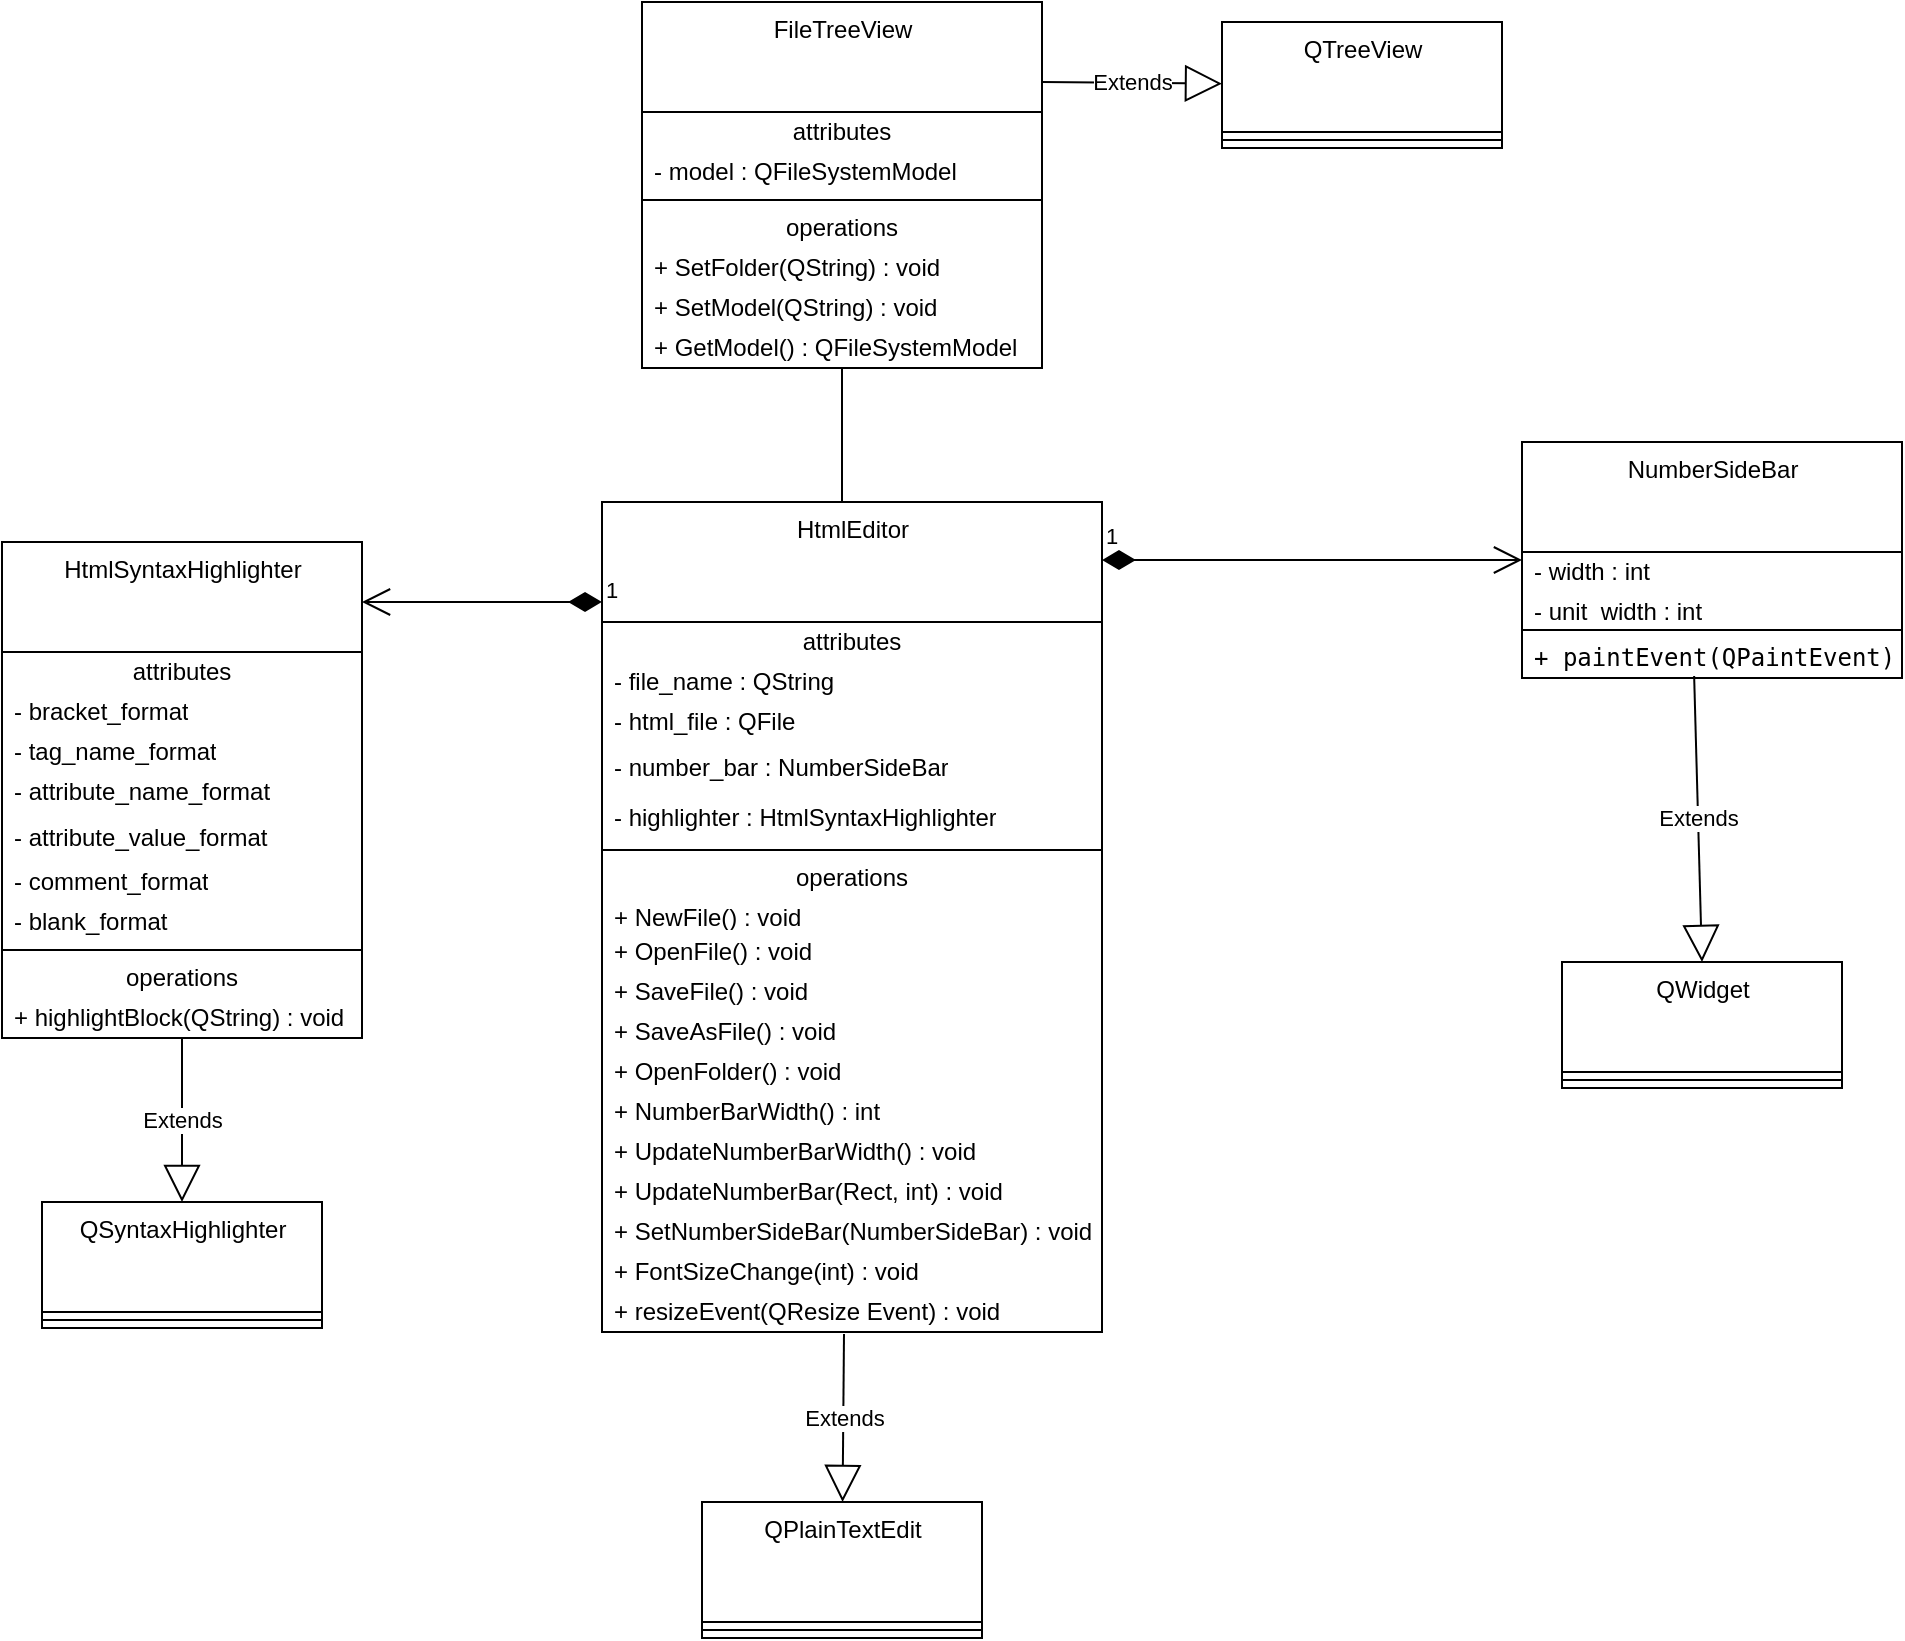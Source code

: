 <mxfile version="20.6.0" type="device"><diagram id="D8Za27Ml5eT2I-WkEJcY" name="Page-1"><mxGraphModel dx="1350" dy="773" grid="1" gridSize="10" guides="1" tooltips="1" connect="1" arrows="1" fold="1" page="1" pageScale="1" pageWidth="850" pageHeight="1100" math="0" shadow="0"><root><mxCell id="0"/><mxCell id="1" parent="0"/><mxCell id="ytPm1P14-zbfze__j9xA-15" value="HtmlEditor&lt;br&gt;" style="swimlane;fontStyle=0;align=center;verticalAlign=top;childLayout=stackLayout;horizontal=1;startSize=60;horizontalStack=0;resizeParent=1;resizeParentMax=0;resizeLast=0;collapsible=0;marginBottom=0;html=1;" vertex="1" parent="1"><mxGeometry x="390" y="320" width="250" height="415" as="geometry"/></mxCell><mxCell id="ytPm1P14-zbfze__j9xA-16" value="attributes" style="text;html=1;strokeColor=none;fillColor=none;align=center;verticalAlign=middle;spacingLeft=4;spacingRight=4;overflow=hidden;rotatable=0;points=[[0,0.5],[1,0.5]];portConstraint=eastwest;" vertex="1" parent="ytPm1P14-zbfze__j9xA-15"><mxGeometry y="60" width="250" height="20" as="geometry"/></mxCell><mxCell id="ytPm1P14-zbfze__j9xA-17" value="- file_name : QString&lt;span style=&quot;white-space: pre;&quot;&gt;&#9;&lt;/span&gt;" style="text;html=1;strokeColor=none;fillColor=none;align=left;verticalAlign=middle;spacingLeft=4;spacingRight=4;overflow=hidden;rotatable=0;points=[[0,0.5],[1,0.5]];portConstraint=eastwest;" vertex="1" parent="ytPm1P14-zbfze__j9xA-15"><mxGeometry y="80" width="250" height="20" as="geometry"/></mxCell><mxCell id="ytPm1P14-zbfze__j9xA-18" value="&lt;font color=&quot;#000000&quot;&gt;- html_file : QFile&lt;/font&gt;" style="text;html=1;strokeColor=none;fillColor=none;align=left;verticalAlign=middle;spacingLeft=4;spacingRight=4;overflow=hidden;rotatable=0;points=[[0,0.5],[1,0.5]];portConstraint=eastwest;fontColor=#808080;" vertex="1" parent="ytPm1P14-zbfze__j9xA-15"><mxGeometry y="100" width="250" height="20" as="geometry"/></mxCell><mxCell id="ytPm1P14-zbfze__j9xA-19" value="- number_bar : NumberSideBar" style="text;html=1;strokeColor=none;fillColor=none;align=left;verticalAlign=middle;spacingLeft=4;spacingRight=4;overflow=hidden;rotatable=0;points=[[0,0.5],[1,0.5]];portConstraint=eastwest;" vertex="1" parent="ytPm1P14-zbfze__j9xA-15"><mxGeometry y="120" width="250" height="25" as="geometry"/></mxCell><mxCell id="ytPm1P14-zbfze__j9xA-24" value="- highlighter : HtmlSyntaxHighlighter" style="text;html=1;strokeColor=none;fillColor=none;align=left;verticalAlign=middle;spacingLeft=4;spacingRight=4;overflow=hidden;rotatable=0;points=[[0,0.5],[1,0.5]];portConstraint=eastwest;" vertex="1" parent="ytPm1P14-zbfze__j9xA-15"><mxGeometry y="145" width="250" height="25" as="geometry"/></mxCell><mxCell id="ytPm1P14-zbfze__j9xA-20" value="" style="line;strokeWidth=1;fillColor=none;align=left;verticalAlign=middle;spacingTop=-1;spacingLeft=3;spacingRight=3;rotatable=0;labelPosition=right;points=[];portConstraint=eastwest;" vertex="1" parent="ytPm1P14-zbfze__j9xA-15"><mxGeometry y="170" width="250" height="8" as="geometry"/></mxCell><mxCell id="ytPm1P14-zbfze__j9xA-21" value="operations" style="text;html=1;strokeColor=none;fillColor=none;align=center;verticalAlign=middle;spacingLeft=4;spacingRight=4;overflow=hidden;rotatable=0;points=[[0,0.5],[1,0.5]];portConstraint=eastwest;" vertex="1" parent="ytPm1P14-zbfze__j9xA-15"><mxGeometry y="178" width="250" height="20" as="geometry"/></mxCell><mxCell id="ytPm1P14-zbfze__j9xA-22" value="+ NewFile() : void" style="text;html=1;strokeColor=none;fillColor=none;align=left;verticalAlign=middle;spacingLeft=4;spacingRight=4;overflow=hidden;rotatable=0;points=[[0,0.5],[1,0.5]];portConstraint=eastwest;" vertex="1" parent="ytPm1P14-zbfze__j9xA-15"><mxGeometry y="198" width="250" height="17" as="geometry"/></mxCell><mxCell id="ytPm1P14-zbfze__j9xA-28" value="+ OpenFile() : void" style="text;html=1;strokeColor=none;fillColor=none;align=left;verticalAlign=middle;spacingLeft=4;spacingRight=4;overflow=hidden;rotatable=0;points=[[0,0.5],[1,0.5]];portConstraint=eastwest;" vertex="1" parent="ytPm1P14-zbfze__j9xA-15"><mxGeometry y="215" width="250" height="20" as="geometry"/></mxCell><mxCell id="ytPm1P14-zbfze__j9xA-29" value="+ SaveFile() : void" style="text;html=1;strokeColor=none;fillColor=none;align=left;verticalAlign=middle;spacingLeft=4;spacingRight=4;overflow=hidden;rotatable=0;points=[[0,0.5],[1,0.5]];portConstraint=eastwest;" vertex="1" parent="ytPm1P14-zbfze__j9xA-15"><mxGeometry y="235" width="250" height="20" as="geometry"/></mxCell><mxCell id="ytPm1P14-zbfze__j9xA-30" value="+ SaveAsFile() : void" style="text;html=1;strokeColor=none;fillColor=none;align=left;verticalAlign=middle;spacingLeft=4;spacingRight=4;overflow=hidden;rotatable=0;points=[[0,0.5],[1,0.5]];portConstraint=eastwest;" vertex="1" parent="ytPm1P14-zbfze__j9xA-15"><mxGeometry y="255" width="250" height="20" as="geometry"/></mxCell><mxCell id="ytPm1P14-zbfze__j9xA-31" value="+ OpenFolder() : void" style="text;html=1;strokeColor=none;fillColor=none;align=left;verticalAlign=middle;spacingLeft=4;spacingRight=4;overflow=hidden;rotatable=0;points=[[0,0.5],[1,0.5]];portConstraint=eastwest;" vertex="1" parent="ytPm1P14-zbfze__j9xA-15"><mxGeometry y="275" width="250" height="20" as="geometry"/></mxCell><mxCell id="ytPm1P14-zbfze__j9xA-33" value="+ NumberBarWidth() : int" style="text;html=1;strokeColor=none;fillColor=none;align=left;verticalAlign=middle;spacingLeft=4;spacingRight=4;overflow=hidden;rotatable=0;points=[[0,0.5],[1,0.5]];portConstraint=eastwest;" vertex="1" parent="ytPm1P14-zbfze__j9xA-15"><mxGeometry y="295" width="250" height="20" as="geometry"/></mxCell><mxCell id="ytPm1P14-zbfze__j9xA-34" value="+ UpdateNumberBarWidth() : void" style="text;html=1;strokeColor=none;fillColor=none;align=left;verticalAlign=middle;spacingLeft=4;spacingRight=4;overflow=hidden;rotatable=0;points=[[0,0.5],[1,0.5]];portConstraint=eastwest;" vertex="1" parent="ytPm1P14-zbfze__j9xA-15"><mxGeometry y="315" width="250" height="20" as="geometry"/></mxCell><mxCell id="ytPm1P14-zbfze__j9xA-35" value="+ UpdateNumberBar(Rect, int) : void" style="text;html=1;strokeColor=none;fillColor=none;align=left;verticalAlign=middle;spacingLeft=4;spacingRight=4;overflow=hidden;rotatable=0;points=[[0,0.5],[1,0.5]];portConstraint=eastwest;" vertex="1" parent="ytPm1P14-zbfze__j9xA-15"><mxGeometry y="335" width="250" height="20" as="geometry"/></mxCell><mxCell id="ytPm1P14-zbfze__j9xA-36" value="+ SetNumberSideBar(NumberSideBar) : void" style="text;html=1;strokeColor=none;fillColor=none;align=left;verticalAlign=middle;spacingLeft=4;spacingRight=4;overflow=hidden;rotatable=0;points=[[0,0.5],[1,0.5]];portConstraint=eastwest;" vertex="1" parent="ytPm1P14-zbfze__j9xA-15"><mxGeometry y="355" width="250" height="20" as="geometry"/></mxCell><mxCell id="ytPm1P14-zbfze__j9xA-37" value="+ FontSizeChange(int) : void" style="text;html=1;strokeColor=none;fillColor=none;align=left;verticalAlign=middle;spacingLeft=4;spacingRight=4;overflow=hidden;rotatable=0;points=[[0,0.5],[1,0.5]];portConstraint=eastwest;" vertex="1" parent="ytPm1P14-zbfze__j9xA-15"><mxGeometry y="375" width="250" height="20" as="geometry"/></mxCell><mxCell id="ytPm1P14-zbfze__j9xA-47" value="+ resizeEvent(QResize Event) : void" style="text;html=1;strokeColor=none;fillColor=none;align=left;verticalAlign=middle;spacingLeft=4;spacingRight=4;overflow=hidden;rotatable=0;points=[[0,0.5],[1,0.5]];portConstraint=eastwest;" vertex="1" parent="ytPm1P14-zbfze__j9xA-15"><mxGeometry y="395" width="250" height="20" as="geometry"/></mxCell><mxCell id="ytPm1P14-zbfze__j9xA-39" value="NumberSideBar" style="swimlane;fontStyle=0;align=center;verticalAlign=top;childLayout=stackLayout;horizontal=1;startSize=55;horizontalStack=0;resizeParent=1;resizeParentMax=0;resizeLast=0;collapsible=0;marginBottom=0;html=1;fontColor=#000000;" vertex="1" parent="1"><mxGeometry x="850" y="290" width="190" height="118" as="geometry"/></mxCell><mxCell id="ytPm1P14-zbfze__j9xA-40" value="- width : int" style="text;html=1;strokeColor=none;fillColor=none;align=left;verticalAlign=middle;spacingLeft=4;spacingRight=4;overflow=hidden;rotatable=0;points=[[0,0.5],[1,0.5]];portConstraint=eastwest;fontColor=#000000;" vertex="1" parent="ytPm1P14-zbfze__j9xA-39"><mxGeometry y="55" width="190" height="20" as="geometry"/></mxCell><mxCell id="ytPm1P14-zbfze__j9xA-41" value="- unit_width : int" style="text;html=1;strokeColor=none;fillColor=none;align=left;verticalAlign=middle;spacingLeft=4;spacingRight=4;overflow=hidden;rotatable=0;points=[[0,0.5],[1,0.5]];portConstraint=eastwest;fontColor=#000000;" vertex="1" parent="ytPm1P14-zbfze__j9xA-39"><mxGeometry y="75" width="190" height="15" as="geometry"/></mxCell><mxCell id="ytPm1P14-zbfze__j9xA-44" value="" style="line;strokeWidth=1;fillColor=none;align=left;verticalAlign=middle;spacingTop=-1;spacingLeft=3;spacingRight=3;rotatable=0;labelPosition=right;points=[];portConstraint=eastwest;fontColor=#000000;" vertex="1" parent="ytPm1P14-zbfze__j9xA-39"><mxGeometry y="90" width="190" height="8" as="geometry"/></mxCell><mxCell id="ytPm1P14-zbfze__j9xA-46" value="&lt;code&gt;+ paintEvent(QPaintEvent)&lt;/code&gt;" style="text;html=1;strokeColor=none;fillColor=none;align=left;verticalAlign=middle;spacingLeft=4;spacingRight=4;overflow=hidden;rotatable=0;points=[[0,0.5],[1,0.5]];portConstraint=eastwest;fontColor=#000000;" vertex="1" parent="ytPm1P14-zbfze__j9xA-39"><mxGeometry y="98" width="190" height="20" as="geometry"/></mxCell><mxCell id="ytPm1P14-zbfze__j9xA-48" value="Extends" style="endArrow=block;endSize=16;endFill=0;html=1;rounded=0;fontColor=#000000;exitX=0.453;exitY=0.95;exitDx=0;exitDy=0;exitPerimeter=0;entryX=0.5;entryY=0;entryDx=0;entryDy=0;" edge="1" parent="1" source="ytPm1P14-zbfze__j9xA-46" target="ytPm1P14-zbfze__j9xA-65"><mxGeometry width="160" relative="1" as="geometry"><mxPoint x="865" y="470" as="sourcePoint"/><mxPoint x="938.055" y="480" as="targetPoint"/></mxGeometry></mxCell><mxCell id="ytPm1P14-zbfze__j9xA-57" value="QPlainTextEdit" style="swimlane;fontStyle=0;align=center;verticalAlign=top;childLayout=stackLayout;horizontal=1;startSize=60;horizontalStack=0;resizeParent=1;resizeParentMax=0;resizeLast=0;collapsible=0;marginBottom=0;html=1;fontColor=#000000;" vertex="1" parent="1"><mxGeometry x="440" y="820" width="140" height="68" as="geometry"/></mxCell><mxCell id="ytPm1P14-zbfze__j9xA-62" value="" style="line;strokeWidth=1;fillColor=none;align=left;verticalAlign=middle;spacingTop=-1;spacingLeft=3;spacingRight=3;rotatable=0;labelPosition=right;points=[];portConstraint=eastwest;fontColor=#000000;" vertex="1" parent="ytPm1P14-zbfze__j9xA-57"><mxGeometry y="60" width="140" height="8" as="geometry"/></mxCell><mxCell id="ytPm1P14-zbfze__j9xA-65" value="QWidget" style="swimlane;fontStyle=0;align=center;verticalAlign=top;childLayout=stackLayout;horizontal=1;startSize=55;horizontalStack=0;resizeParent=1;resizeParentMax=0;resizeLast=0;collapsible=0;marginBottom=0;html=1;fontColor=#000000;" vertex="1" parent="1"><mxGeometry x="870" y="550" width="140" height="63" as="geometry"/></mxCell><mxCell id="ytPm1P14-zbfze__j9xA-70" value="" style="line;strokeWidth=1;fillColor=none;align=left;verticalAlign=middle;spacingTop=-1;spacingLeft=3;spacingRight=3;rotatable=0;labelPosition=right;points=[];portConstraint=eastwest;fontColor=#000000;" vertex="1" parent="ytPm1P14-zbfze__j9xA-65"><mxGeometry y="55" width="140" height="8" as="geometry"/></mxCell><mxCell id="ytPm1P14-zbfze__j9xA-75" value="Extends" style="endArrow=block;endSize=16;endFill=0;html=1;rounded=0;fontColor=#000000;exitX=0.484;exitY=1.05;exitDx=0;exitDy=0;exitPerimeter=0;" edge="1" parent="1" source="ytPm1P14-zbfze__j9xA-47" target="ytPm1P14-zbfze__j9xA-57"><mxGeometry width="160" relative="1" as="geometry"><mxPoint x="195" y="760" as="sourcePoint"/><mxPoint x="355" y="760" as="targetPoint"/><Array as="points"/></mxGeometry></mxCell><mxCell id="ytPm1P14-zbfze__j9xA-76" value="HtmlSyntaxHighlighter" style="swimlane;fontStyle=0;align=center;verticalAlign=top;childLayout=stackLayout;horizontal=1;startSize=55;horizontalStack=0;resizeParent=1;resizeParentMax=0;resizeLast=0;collapsible=0;marginBottom=0;html=1;fontColor=#000000;" vertex="1" parent="1"><mxGeometry x="90" y="340" width="180" height="248" as="geometry"/></mxCell><mxCell id="ytPm1P14-zbfze__j9xA-77" value="attributes" style="text;html=1;strokeColor=none;fillColor=none;align=center;verticalAlign=middle;spacingLeft=4;spacingRight=4;overflow=hidden;rotatable=0;points=[[0,0.5],[1,0.5]];portConstraint=eastwest;fontColor=#000000;" vertex="1" parent="ytPm1P14-zbfze__j9xA-76"><mxGeometry y="55" width="180" height="20" as="geometry"/></mxCell><mxCell id="ytPm1P14-zbfze__j9xA-78" value="- bracket_format" style="text;html=1;strokeColor=none;fillColor=none;align=left;verticalAlign=middle;spacingLeft=4;spacingRight=4;overflow=hidden;rotatable=0;points=[[0,0.5],[1,0.5]];portConstraint=eastwest;fontColor=#000000;" vertex="1" parent="ytPm1P14-zbfze__j9xA-76"><mxGeometry y="75" width="180" height="20" as="geometry"/></mxCell><mxCell id="ytPm1P14-zbfze__j9xA-79" value="&lt;font color=&quot;#000000&quot;&gt;- tag_name_format&lt;/font&gt;" style="text;html=1;strokeColor=none;fillColor=none;align=left;verticalAlign=middle;spacingLeft=4;spacingRight=4;overflow=hidden;rotatable=0;points=[[0,0.5],[1,0.5]];portConstraint=eastwest;fontColor=#808080;" vertex="1" parent="ytPm1P14-zbfze__j9xA-76"><mxGeometry y="95" width="180" height="20" as="geometry"/></mxCell><mxCell id="ytPm1P14-zbfze__j9xA-80" value="- attribute_name_format" style="text;html=1;strokeColor=none;fillColor=none;align=left;verticalAlign=middle;spacingLeft=4;spacingRight=4;overflow=hidden;rotatable=0;points=[[0,0.5],[1,0.5]];portConstraint=eastwest;fontColor=#000000;" vertex="1" parent="ytPm1P14-zbfze__j9xA-76"><mxGeometry y="115" width="180" height="20" as="geometry"/></mxCell><mxCell id="ytPm1P14-zbfze__j9xA-84" value="- attribute_value_format" style="text;html=1;strokeColor=none;fillColor=none;align=left;verticalAlign=middle;spacingLeft=4;spacingRight=4;overflow=hidden;rotatable=0;points=[[0,0.5],[1,0.5]];portConstraint=eastwest;fontColor=#000000;" vertex="1" parent="ytPm1P14-zbfze__j9xA-76"><mxGeometry y="135" width="180" height="25" as="geometry"/></mxCell><mxCell id="ytPm1P14-zbfze__j9xA-85" value="- comment_format" style="text;html=1;strokeColor=none;fillColor=none;align=left;verticalAlign=middle;spacingLeft=4;spacingRight=4;overflow=hidden;rotatable=0;points=[[0,0.5],[1,0.5]];portConstraint=eastwest;fontColor=#000000;" vertex="1" parent="ytPm1P14-zbfze__j9xA-76"><mxGeometry y="160" width="180" height="20" as="geometry"/></mxCell><mxCell id="ytPm1P14-zbfze__j9xA-86" value="- blank_format" style="text;html=1;strokeColor=none;fillColor=none;align=left;verticalAlign=middle;spacingLeft=4;spacingRight=4;overflow=hidden;rotatable=0;points=[[0,0.5],[1,0.5]];portConstraint=eastwest;fontColor=#000000;" vertex="1" parent="ytPm1P14-zbfze__j9xA-76"><mxGeometry y="180" width="180" height="20" as="geometry"/></mxCell><mxCell id="ytPm1P14-zbfze__j9xA-81" value="" style="line;strokeWidth=1;fillColor=none;align=left;verticalAlign=middle;spacingTop=-1;spacingLeft=3;spacingRight=3;rotatable=0;labelPosition=right;points=[];portConstraint=eastwest;fontColor=#000000;" vertex="1" parent="ytPm1P14-zbfze__j9xA-76"><mxGeometry y="200" width="180" height="8" as="geometry"/></mxCell><mxCell id="ytPm1P14-zbfze__j9xA-82" value="operations" style="text;html=1;strokeColor=none;fillColor=none;align=center;verticalAlign=middle;spacingLeft=4;spacingRight=4;overflow=hidden;rotatable=0;points=[[0,0.5],[1,0.5]];portConstraint=eastwest;fontColor=#000000;" vertex="1" parent="ytPm1P14-zbfze__j9xA-76"><mxGeometry y="208" width="180" height="20" as="geometry"/></mxCell><mxCell id="ytPm1P14-zbfze__j9xA-83" value="+ highlightBlock(QString) : void" style="text;html=1;strokeColor=none;fillColor=none;align=left;verticalAlign=middle;spacingLeft=4;spacingRight=4;overflow=hidden;rotatable=0;points=[[0,0.5],[1,0.5]];portConstraint=eastwest;fontColor=#000000;" vertex="1" parent="ytPm1P14-zbfze__j9xA-76"><mxGeometry y="228" width="180" height="20" as="geometry"/></mxCell><mxCell id="ytPm1P14-zbfze__j9xA-89" value="Extends" style="endArrow=block;endSize=16;endFill=0;html=1;rounded=0;fontColor=#000000;" edge="1" parent="1" source="ytPm1P14-zbfze__j9xA-76" target="ytPm1P14-zbfze__j9xA-90"><mxGeometry width="160" relative="1" as="geometry"><mxPoint x="90" y="660" as="sourcePoint"/><mxPoint x="180" y="670" as="targetPoint"/></mxGeometry></mxCell><mxCell id="ytPm1P14-zbfze__j9xA-90" value="QSyntaxHighlighter" style="swimlane;fontStyle=0;align=center;verticalAlign=top;childLayout=stackLayout;horizontal=1;startSize=55;horizontalStack=0;resizeParent=1;resizeParentMax=0;resizeLast=0;collapsible=0;marginBottom=0;html=1;fontColor=#000000;" vertex="1" parent="1"><mxGeometry x="110" y="670" width="140" height="63" as="geometry"/></mxCell><mxCell id="ytPm1P14-zbfze__j9xA-95" value="" style="line;strokeWidth=1;fillColor=none;align=left;verticalAlign=middle;spacingTop=-1;spacingLeft=3;spacingRight=3;rotatable=0;labelPosition=right;points=[];portConstraint=eastwest;fontColor=#000000;" vertex="1" parent="ytPm1P14-zbfze__j9xA-90"><mxGeometry y="55" width="140" height="8" as="geometry"/></mxCell><mxCell id="ytPm1P14-zbfze__j9xA-98" value="1" style="endArrow=open;html=1;endSize=12;startArrow=diamondThin;startSize=14;startFill=1;edgeStyle=orthogonalEdgeStyle;align=left;verticalAlign=bottom;rounded=0;fontColor=#000000;" edge="1" parent="1" source="ytPm1P14-zbfze__j9xA-15" target="ytPm1P14-zbfze__j9xA-76"><mxGeometry x="-1" y="3" relative="1" as="geometry"><mxPoint x="230" y="660" as="sourcePoint"/><mxPoint x="390" y="660" as="targetPoint"/><Array as="points"><mxPoint x="320" y="370"/><mxPoint x="320" y="370"/></Array></mxGeometry></mxCell><mxCell id="ytPm1P14-zbfze__j9xA-99" value="1" style="endArrow=open;html=1;endSize=12;startArrow=diamondThin;startSize=14;startFill=1;edgeStyle=orthogonalEdgeStyle;align=left;verticalAlign=bottom;rounded=0;fontColor=#000000;" edge="1" parent="1" source="ytPm1P14-zbfze__j9xA-15" target="ytPm1P14-zbfze__j9xA-39"><mxGeometry x="-1" y="3" relative="1" as="geometry"><mxPoint x="670" y="348.5" as="sourcePoint"/><mxPoint x="830" y="348.5" as="targetPoint"/><Array as="points"><mxPoint x="700" y="349"/><mxPoint x="700" y="349"/></Array></mxGeometry></mxCell><mxCell id="ytPm1P14-zbfze__j9xA-100" value="FileTreeView" style="swimlane;fontStyle=0;align=center;verticalAlign=top;childLayout=stackLayout;horizontal=1;startSize=55;horizontalStack=0;resizeParent=1;resizeParentMax=0;resizeLast=0;collapsible=0;marginBottom=0;html=1;fontColor=#000000;" vertex="1" parent="1"><mxGeometry x="410" y="70" width="200" height="183" as="geometry"/></mxCell><mxCell id="ytPm1P14-zbfze__j9xA-101" value="attributes" style="text;html=1;strokeColor=none;fillColor=none;align=center;verticalAlign=middle;spacingLeft=4;spacingRight=4;overflow=hidden;rotatable=0;points=[[0,0.5],[1,0.5]];portConstraint=eastwest;fontColor=#000000;" vertex="1" parent="ytPm1P14-zbfze__j9xA-100"><mxGeometry y="55" width="200" height="20" as="geometry"/></mxCell><mxCell id="ytPm1P14-zbfze__j9xA-102" value="- model : QFileSystemModel" style="text;html=1;strokeColor=none;fillColor=none;align=left;verticalAlign=middle;spacingLeft=4;spacingRight=4;overflow=hidden;rotatable=0;points=[[0,0.5],[1,0.5]];portConstraint=eastwest;fontColor=#000000;" vertex="1" parent="ytPm1P14-zbfze__j9xA-100"><mxGeometry y="75" width="200" height="20" as="geometry"/></mxCell><mxCell id="ytPm1P14-zbfze__j9xA-105" value="" style="line;strokeWidth=1;fillColor=none;align=left;verticalAlign=middle;spacingTop=-1;spacingLeft=3;spacingRight=3;rotatable=0;labelPosition=right;points=[];portConstraint=eastwest;fontColor=#000000;" vertex="1" parent="ytPm1P14-zbfze__j9xA-100"><mxGeometry y="95" width="200" height="8" as="geometry"/></mxCell><mxCell id="ytPm1P14-zbfze__j9xA-106" value="operations" style="text;html=1;strokeColor=none;fillColor=none;align=center;verticalAlign=middle;spacingLeft=4;spacingRight=4;overflow=hidden;rotatable=0;points=[[0,0.5],[1,0.5]];portConstraint=eastwest;fontColor=#000000;" vertex="1" parent="ytPm1P14-zbfze__j9xA-100"><mxGeometry y="103" width="200" height="20" as="geometry"/></mxCell><mxCell id="ytPm1P14-zbfze__j9xA-107" value="+ SetFolder(QString) : void" style="text;html=1;strokeColor=none;fillColor=none;align=left;verticalAlign=middle;spacingLeft=4;spacingRight=4;overflow=hidden;rotatable=0;points=[[0,0.5],[1,0.5]];portConstraint=eastwest;fontColor=#000000;" vertex="1" parent="ytPm1P14-zbfze__j9xA-100"><mxGeometry y="123" width="200" height="20" as="geometry"/></mxCell><mxCell id="ytPm1P14-zbfze__j9xA-108" value="+ SetModel(QString) : void" style="text;html=1;strokeColor=none;fillColor=none;align=left;verticalAlign=middle;spacingLeft=4;spacingRight=4;overflow=hidden;rotatable=0;points=[[0,0.5],[1,0.5]];portConstraint=eastwest;fontColor=#000000;" vertex="1" parent="ytPm1P14-zbfze__j9xA-100"><mxGeometry y="143" width="200" height="20" as="geometry"/></mxCell><mxCell id="ytPm1P14-zbfze__j9xA-109" value="+ GetModel() : QFileSystemModel" style="text;html=1;strokeColor=none;fillColor=none;align=left;verticalAlign=middle;spacingLeft=4;spacingRight=4;overflow=hidden;rotatable=0;points=[[0,0.5],[1,0.5]];portConstraint=eastwest;fontColor=#000000;" vertex="1" parent="ytPm1P14-zbfze__j9xA-100"><mxGeometry y="163" width="200" height="20" as="geometry"/></mxCell><mxCell id="ytPm1P14-zbfze__j9xA-110" value="Extends" style="endArrow=block;endSize=16;endFill=0;html=1;rounded=0;fontColor=#000000;" edge="1" parent="1" target="ytPm1P14-zbfze__j9xA-111"><mxGeometry width="160" relative="1" as="geometry"><mxPoint x="610" y="110" as="sourcePoint"/><mxPoint x="770" y="110" as="targetPoint"/></mxGeometry></mxCell><mxCell id="ytPm1P14-zbfze__j9xA-111" value="QTreeView" style="swimlane;fontStyle=0;align=center;verticalAlign=top;childLayout=stackLayout;horizontal=1;startSize=55;horizontalStack=0;resizeParent=1;resizeParentMax=0;resizeLast=0;collapsible=0;marginBottom=0;html=1;fontColor=#000000;" vertex="1" parent="1"><mxGeometry x="700" y="80" width="140" height="63" as="geometry"/></mxCell><mxCell id="ytPm1P14-zbfze__j9xA-116" value="" style="line;strokeWidth=1;fillColor=none;align=left;verticalAlign=middle;spacingTop=-1;spacingLeft=3;spacingRight=3;rotatable=0;labelPosition=right;points=[];portConstraint=eastwest;fontColor=#000000;" vertex="1" parent="ytPm1P14-zbfze__j9xA-111"><mxGeometry y="55" width="140" height="8" as="geometry"/></mxCell><mxCell id="ytPm1P14-zbfze__j9xA-119" value="" style="endArrow=none;html=1;edgeStyle=orthogonalEdgeStyle;rounded=0;fontColor=#000000;" edge="1" parent="1" source="ytPm1P14-zbfze__j9xA-100"><mxGeometry relative="1" as="geometry"><mxPoint x="425" y="290" as="sourcePoint"/><mxPoint x="510" y="320" as="targetPoint"/></mxGeometry></mxCell></root></mxGraphModel></diagram></mxfile>